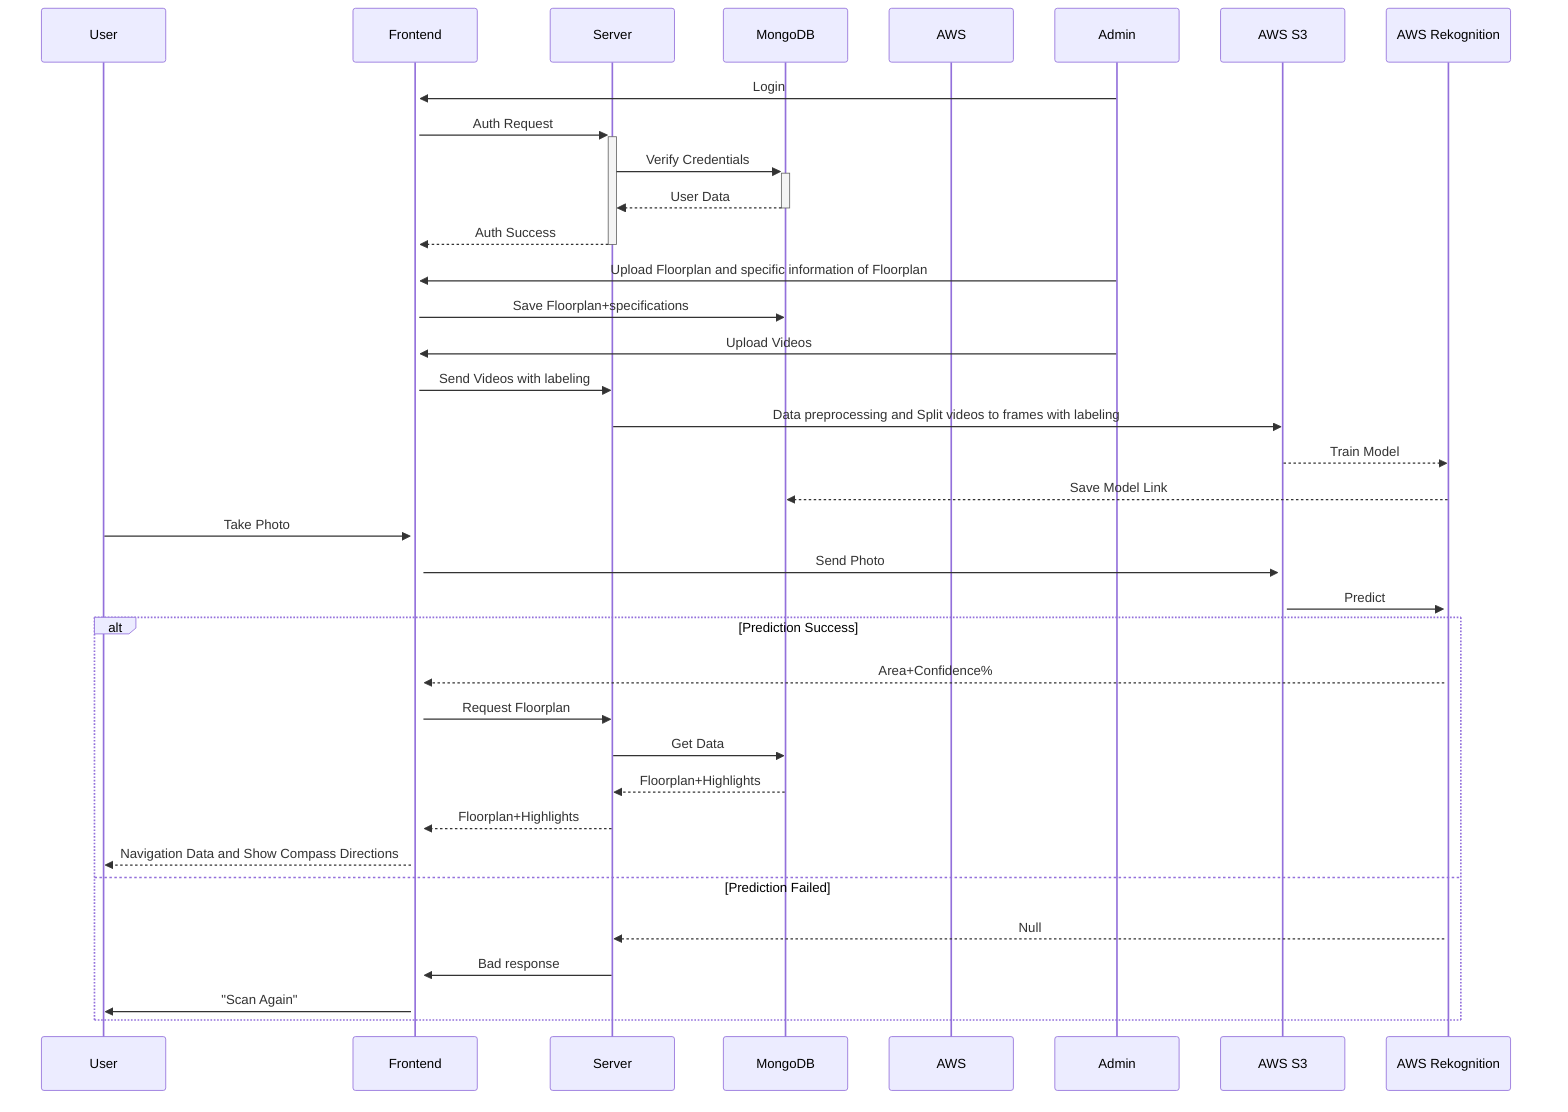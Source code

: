 sequenceDiagram
    participant User
    participant Frontend
    participant Server
    participant MongoDB
    participant AWS

    Admin->>+Frontend: Login
    Frontend->>+Server: Auth Request
    Server->>+MongoDB: Verify Credentials
    MongoDB-->>-Server: User Data
    Server-->>-Frontend: Auth Success
    Admin->>Frontend: Upload Floorplan and specific information of Floorplan
    Frontend->>MongoDB: Save Floorplan+specifications
    Admin->>Frontend: Upload Videos
    Frontend->>Server: Send Videos with labeling
    Server->>AWS S3: Data preprocessing and Split videos to frames with labeling 
    AWS S3-->>AWS Rekognition: Train Model
    AWS Rekognition-->>MongoDB: Save Model Link

    User->>+Frontend: Take Photo
    Frontend->>+AWS S3: Send Photo
    AWS S3->>+AWS Rekognition: Predict
    alt Prediction Success
        AWS Rekognition-->>Frontend: Area+Confidence%
        Frontend->>Server: Request Floorplan
        Server->>MongoDB: Get Data
        MongoDB-->>Server: Floorplan+Highlights
        Server-->>Frontend: Floorplan+Highlights
        Frontend-->>User: Navigation Data and Show Compass Directions
    else Prediction Failed
        AWS Rekognition-->>Server: Null
        Server->>Frontend: Bad response
        Frontend->>User: "Scan Again"
    end